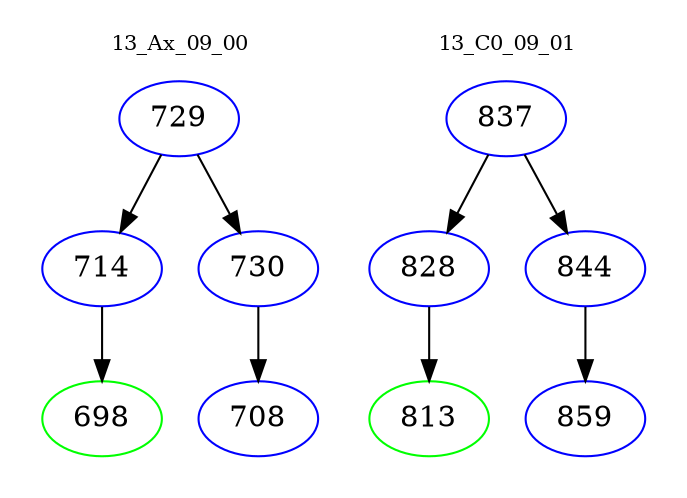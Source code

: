 digraph{
subgraph cluster_0 {
color = white
label = "13_Ax_09_00";
fontsize=10;
T0_729 [label="729", color="blue"]
T0_729 -> T0_714 [color="black"]
T0_714 [label="714", color="blue"]
T0_714 -> T0_698 [color="black"]
T0_698 [label="698", color="green"]
T0_729 -> T0_730 [color="black"]
T0_730 [label="730", color="blue"]
T0_730 -> T0_708 [color="black"]
T0_708 [label="708", color="blue"]
}
subgraph cluster_1 {
color = white
label = "13_C0_09_01";
fontsize=10;
T1_837 [label="837", color="blue"]
T1_837 -> T1_828 [color="black"]
T1_828 [label="828", color="blue"]
T1_828 -> T1_813 [color="black"]
T1_813 [label="813", color="green"]
T1_837 -> T1_844 [color="black"]
T1_844 [label="844", color="blue"]
T1_844 -> T1_859 [color="black"]
T1_859 [label="859", color="blue"]
}
}
